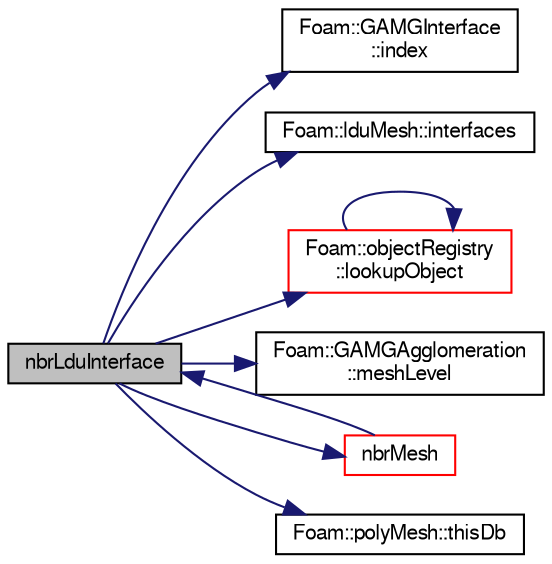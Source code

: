 digraph "nbrLduInterface"
{
  bgcolor="transparent";
  edge [fontname="FreeSans",fontsize="10",labelfontname="FreeSans",labelfontsize="10"];
  node [fontname="FreeSans",fontsize="10",shape=record];
  rankdir="LR";
  Node90 [label="nbrLduInterface",height=0.2,width=0.4,color="black", fillcolor="grey75", style="filled", fontcolor="black"];
  Node90 -> Node91 [color="midnightblue",fontsize="10",style="solid",fontname="FreeSans"];
  Node91 [label="Foam::GAMGInterface\l::index",height=0.2,width=0.4,color="black",URL="$a27026.html#a3a0e8421624386fd1af3c3943ea29049"];
  Node90 -> Node92 [color="midnightblue",fontsize="10",style="solid",fontname="FreeSans"];
  Node92 [label="Foam::lduMesh::interfaces",height=0.2,width=0.4,color="black",URL="$a27126.html#abc0f20b01dc74c48d4f2da3c399f13b9",tooltip="Return a list of pointers for each patch. "];
  Node90 -> Node93 [color="midnightblue",fontsize="10",style="solid",fontname="FreeSans"];
  Node93 [label="Foam::objectRegistry\l::lookupObject",height=0.2,width=0.4,color="red",URL="$a26326.html#a8b49296f8410366342c524250612c2aa",tooltip="Lookup and return the object of the given Type. "];
  Node93 -> Node93 [color="midnightblue",fontsize="10",style="solid",fontname="FreeSans"];
  Node90 -> Node147 [color="midnightblue",fontsize="10",style="solid",fontname="FreeSans"];
  Node147 [label="Foam::GAMGAgglomeration\l::meshLevel",height=0.2,width=0.4,color="black",URL="$a26970.html#af1d3c335fdf380a61d567e839d128af3",tooltip="Return LDU mesh of given level. "];
  Node90 -> Node148 [color="midnightblue",fontsize="10",style="solid",fontname="FreeSans"];
  Node148 [label="nbrMesh",height=0.2,width=0.4,color="red",URL="$a25158.html#a5d1b05ed8eea31e2abbd1ae43dbf3bf3",tooltip="Return AMI. "];
  Node148 -> Node90 [color="midnightblue",fontsize="10",style="solid",fontname="FreeSans"];
  Node90 -> Node150 [color="midnightblue",fontsize="10",style="solid",fontname="FreeSans"];
  Node150 [label="Foam::polyMesh::thisDb",height=0.2,width=0.4,color="black",URL="$a27410.html#a5f5bc984783118ded801fa381b2a4719",tooltip="Return the object registry. "];
}
